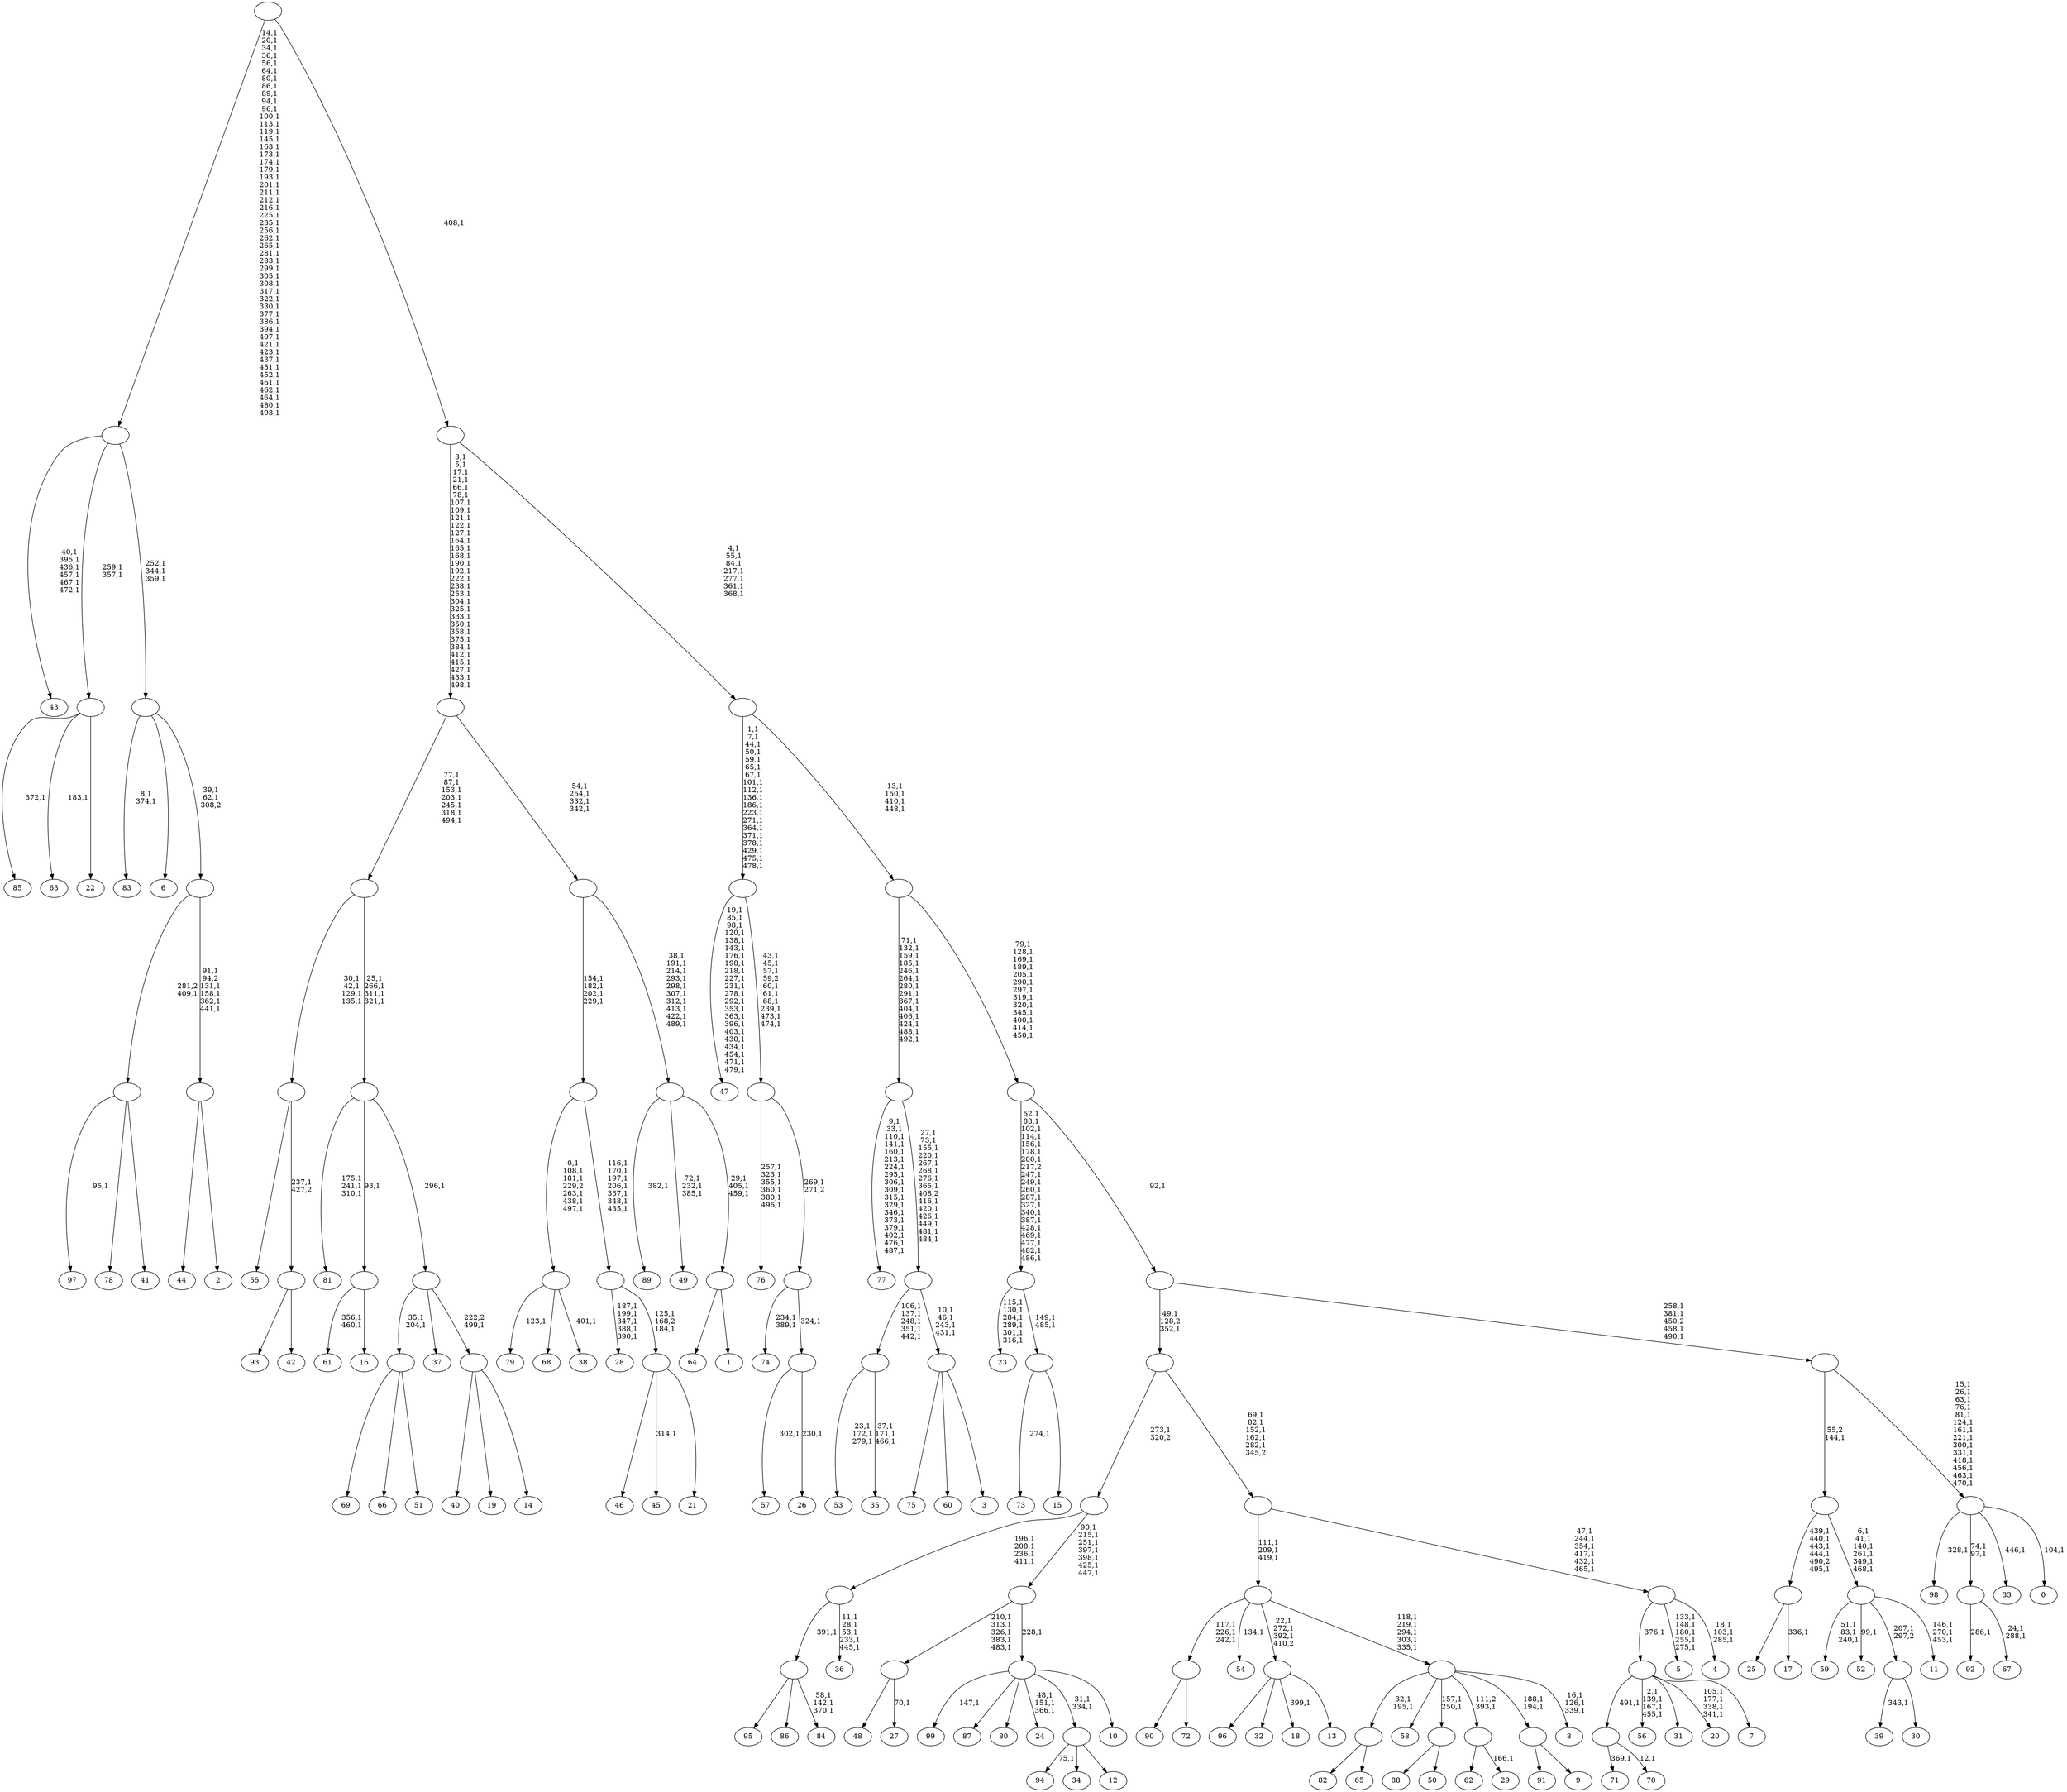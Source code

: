 digraph T {
	600 [label="99"]
	598 [label="98"]
	596 [label="97"]
	594 [label="96"]
	593 [label="95"]
	592 [label="94"]
	590 [label="93"]
	589 [label="92"]
	587 [label="91"]
	586 [label="90"]
	585 [label="89"]
	583 [label="88"]
	582 [label="87"]
	581 [label="86"]
	580 [label="85"]
	578 [label="84"]
	574 [label=""]
	573 [label="83"]
	570 [label="82"]
	569 [label="81"]
	565 [label="80"]
	564 [label="79"]
	562 [label="78"]
	561 [label="77"]
	542 [label="76"]
	535 [label="75"]
	534 [label="74"]
	531 [label="73"]
	529 [label="72"]
	528 [label=""]
	525 [label="71"]
	523 [label="70"]
	521 [label=""]
	520 [label="69"]
	519 [label="68"]
	518 [label="67"]
	515 [label=""]
	513 [label="66"]
	512 [label="65"]
	511 [label=""]
	509 [label="64"]
	508 [label="63"]
	506 [label="62"]
	505 [label="61"]
	502 [label="60"]
	501 [label="59"]
	497 [label="58"]
	496 [label="57"]
	494 [label="56"]
	489 [label="55"]
	488 [label="54"]
	486 [label="53"]
	482 [label="52"]
	480 [label="51"]
	479 [label=""]
	477 [label="50"]
	476 [label=""]
	474 [label="49"]
	470 [label="48"]
	469 [label="47"]
	446 [label="46"]
	445 [label="45"]
	443 [label="44"]
	442 [label="43"]
	435 [label="42"]
	434 [label=""]
	433 [label=""]
	429 [label="41"]
	428 [label=""]
	427 [label="40"]
	426 [label="39"]
	424 [label="38"]
	422 [label=""]
	416 [label="37"]
	415 [label="36"]
	409 [label=""]
	405 [label="35"]
	401 [label=""]
	396 [label="34"]
	395 [label="33"]
	393 [label="32"]
	392 [label="31"]
	391 [label="30"]
	390 [label=""]
	389 [label="29"]
	387 [label=""]
	386 [label="28"]
	380 [label="27"]
	378 [label=""]
	373 [label="26"]
	371 [label=""]
	370 [label=""]
	369 [label=""]
	360 [label=""]
	341 [label="25"]
	340 [label="24"]
	336 [label="23"]
	329 [label="22"]
	328 [label=""]
	326 [label="21"]
	325 [label=""]
	323 [label=""]
	316 [label=""]
	312 [label="20"]
	307 [label="19"]
	306 [label="18"]
	304 [label="17"]
	302 [label=""]
	297 [label="16"]
	296 [label=""]
	295 [label="15"]
	294 [label=""]
	292 [label=""]
	273 [label="14"]
	272 [label=""]
	271 [label=""]
	270 [label=""]
	266 [label=""]
	259 [label="13"]
	258 [label=""]
	255 [label="12"]
	254 [label=""]
	252 [label="11"]
	248 [label=""]
	242 [label=""]
	241 [label="10"]
	240 [label=""]
	239 [label=""]
	232 [label=""]
	231 [label="9"]
	230 [label=""]
	228 [label="8"]
	224 [label=""]
	219 [label=""]
	216 [label="7"]
	215 [label=""]
	214 [label="6"]
	213 [label="5"]
	207 [label="4"]
	203 [label=""]
	197 [label=""]
	192 [label=""]
	190 [label="3"]
	189 [label=""]
	185 [label=""]
	171 [label=""]
	157 [label="2"]
	156 [label=""]
	151 [label=""]
	149 [label=""]
	146 [label=""]
	95 [label="1"]
	94 [label=""]
	91 [label=""]
	81 [label=""]
	77 [label=""]
	46 [label="0"]
	44 [label=""]
	30 [label=""]
	26 [label=""]
	25 [label=""]
	12 [label=""]
	8 [label=""]
	1 [label=""]
	0 [label=""]
	574 -> 578 [label="58,1\n142,1\n370,1"]
	574 -> 593 [label=""]
	574 -> 581 [label=""]
	528 -> 586 [label=""]
	528 -> 529 [label=""]
	521 -> 523 [label="12,1"]
	521 -> 525 [label="369,1"]
	515 -> 518 [label="24,1\n288,1"]
	515 -> 589 [label="286,1"]
	511 -> 570 [label=""]
	511 -> 512 [label=""]
	479 -> 520 [label=""]
	479 -> 513 [label=""]
	479 -> 480 [label=""]
	476 -> 583 [label=""]
	476 -> 477 [label=""]
	434 -> 590 [label=""]
	434 -> 435 [label=""]
	433 -> 489 [label=""]
	433 -> 434 [label="237,1\n427,2"]
	428 -> 596 [label="95,1"]
	428 -> 562 [label=""]
	428 -> 429 [label=""]
	422 -> 424 [label="401,1"]
	422 -> 564 [label="123,1"]
	422 -> 519 [label=""]
	409 -> 415 [label="11,1\n28,1\n53,1\n233,1\n445,1"]
	409 -> 574 [label="391,1"]
	401 -> 405 [label="37,1\n171,1\n466,1"]
	401 -> 486 [label="23,1\n172,1\n279,1"]
	390 -> 426 [label="343,1"]
	390 -> 391 [label=""]
	387 -> 389 [label="166,1"]
	387 -> 506 [label=""]
	378 -> 380 [label="70,1"]
	378 -> 470 [label=""]
	371 -> 373 [label="230,1"]
	371 -> 496 [label="302,1"]
	370 -> 534 [label="234,1\n389,1"]
	370 -> 371 [label="324,1"]
	369 -> 542 [label="257,1\n323,1\n355,1\n360,1\n380,1\n496,1"]
	369 -> 370 [label="269,1\n271,2"]
	360 -> 369 [label="43,1\n45,1\n57,1\n59,2\n60,1\n61,1\n68,1\n239,1\n473,1\n474,1"]
	360 -> 469 [label="19,1\n85,1\n98,1\n120,1\n138,1\n143,1\n176,1\n198,1\n218,1\n227,1\n231,1\n278,1\n292,1\n353,1\n363,1\n396,1\n403,1\n430,1\n434,1\n454,1\n471,1\n479,1"]
	328 -> 508 [label="183,1"]
	328 -> 580 [label="372,1"]
	328 -> 329 [label=""]
	325 -> 445 [label="314,1"]
	325 -> 446 [label=""]
	325 -> 326 [label=""]
	323 -> 325 [label="125,1\n168,2\n184,1"]
	323 -> 386 [label="187,1\n199,1\n347,1\n388,1\n390,1"]
	316 -> 323 [label="116,1\n170,1\n197,1\n206,1\n337,1\n348,1\n435,1"]
	316 -> 422 [label="0,1\n108,1\n181,1\n229,2\n263,1\n438,1\n497,1"]
	302 -> 304 [label="336,1"]
	302 -> 341 [label=""]
	296 -> 505 [label="356,1\n460,1"]
	296 -> 297 [label=""]
	294 -> 531 [label="274,1"]
	294 -> 295 [label=""]
	292 -> 294 [label="149,1\n485,1"]
	292 -> 336 [label="115,1\n130,1\n284,1\n289,1\n301,1\n316,1"]
	272 -> 427 [label=""]
	272 -> 307 [label=""]
	272 -> 273 [label=""]
	271 -> 479 [label="35,1\n204,1"]
	271 -> 416 [label=""]
	271 -> 272 [label="222,2\n499,1"]
	270 -> 569 [label="175,1\n241,1\n310,1"]
	270 -> 296 [label="93,1"]
	270 -> 271 [label="296,1"]
	266 -> 270 [label="25,1\n266,1\n311,1\n321,1"]
	266 -> 433 [label="30,1\n42,1\n129,1\n135,1"]
	258 -> 306 [label="399,1"]
	258 -> 594 [label=""]
	258 -> 393 [label=""]
	258 -> 259 [label=""]
	254 -> 592 [label="75,1"]
	254 -> 396 [label=""]
	254 -> 255 [label=""]
	248 -> 252 [label="146,1\n270,1\n453,1"]
	248 -> 482 [label="99,1"]
	248 -> 501 [label="51,1\n83,1\n240,1"]
	248 -> 390 [label="207,1\n297,2"]
	242 -> 248 [label="6,1\n41,1\n140,1\n261,1\n349,1\n468,1"]
	242 -> 302 [label="439,1\n440,1\n443,1\n444,1\n490,2\n495,1"]
	240 -> 254 [label="31,1\n334,1"]
	240 -> 340 [label="48,1\n151,1\n366,1"]
	240 -> 600 [label="147,1"]
	240 -> 582 [label=""]
	240 -> 565 [label=""]
	240 -> 241 [label=""]
	239 -> 378 [label="210,1\n313,1\n326,1\n383,1\n483,1"]
	239 -> 240 [label="228,1"]
	232 -> 239 [label="90,1\n215,1\n251,1\n397,1\n398,1\n425,1\n447,1"]
	232 -> 409 [label="196,1\n208,1\n236,1\n411,1"]
	230 -> 587 [label=""]
	230 -> 231 [label=""]
	224 -> 228 [label="16,1\n126,1\n339,1"]
	224 -> 230 [label="188,1\n194,1"]
	224 -> 476 [label="157,1\n250,1"]
	224 -> 511 [label="32,1\n195,1"]
	224 -> 497 [label=""]
	224 -> 387 [label="111,2\n393,1"]
	219 -> 224 [label="118,1\n219,1\n294,1\n303,1\n335,1"]
	219 -> 258 [label="22,1\n272,1\n392,1\n410,2"]
	219 -> 488 [label="134,1"]
	219 -> 528 [label="117,1\n226,1\n242,1"]
	215 -> 312 [label="105,1\n177,1\n338,1\n341,1"]
	215 -> 494 [label="2,1\n139,1\n167,1\n455,1"]
	215 -> 521 [label="491,1"]
	215 -> 392 [label=""]
	215 -> 216 [label=""]
	203 -> 207 [label="18,1\n103,1\n285,1"]
	203 -> 213 [label="133,1\n148,1\n180,1\n255,1\n275,1"]
	203 -> 215 [label="376,1"]
	197 -> 203 [label="47,1\n244,1\n354,1\n417,1\n432,1\n465,1"]
	197 -> 219 [label="111,1\n209,1\n419,1"]
	192 -> 197 [label="69,1\n82,1\n152,1\n162,1\n282,1\n345,2"]
	192 -> 232 [label="273,1\n320,2"]
	189 -> 535 [label=""]
	189 -> 502 [label=""]
	189 -> 190 [label=""]
	185 -> 189 [label="10,1\n46,1\n243,1\n431,1"]
	185 -> 401 [label="106,1\n137,1\n248,1\n351,1\n442,1"]
	171 -> 185 [label="27,1\n73,1\n155,1\n220,1\n267,1\n268,1\n276,1\n365,1\n408,2\n416,1\n420,1\n426,1\n449,1\n481,1\n484,1"]
	171 -> 561 [label="9,1\n33,1\n110,1\n141,1\n160,1\n213,1\n224,1\n295,1\n306,1\n309,1\n315,1\n329,1\n346,1\n373,1\n379,1\n402,1\n476,1\n487,1"]
	156 -> 443 [label=""]
	156 -> 157 [label=""]
	151 -> 156 [label="91,1\n94,2\n131,1\n158,1\n362,1\n441,1"]
	151 -> 428 [label="281,2\n409,1"]
	149 -> 151 [label="39,1\n62,1\n308,2"]
	149 -> 573 [label="8,1\n374,1"]
	149 -> 214 [label=""]
	146 -> 149 [label="252,1\n344,1\n359,1"]
	146 -> 328 [label="259,1\n357,1"]
	146 -> 442 [label="40,1\n395,1\n436,1\n457,1\n467,1\n472,1"]
	94 -> 509 [label=""]
	94 -> 95 [label=""]
	91 -> 94 [label="29,1\n405,1\n459,1"]
	91 -> 474 [label="72,1\n232,1\n385,1"]
	91 -> 585 [label="382,1"]
	81 -> 91 [label="38,1\n191,1\n214,1\n293,1\n298,1\n307,1\n312,1\n413,1\n422,1\n489,1"]
	81 -> 316 [label="154,1\n182,1\n202,1\n229,1"]
	77 -> 81 [label="54,1\n254,1\n332,1\n342,1"]
	77 -> 266 [label="77,1\n87,1\n153,1\n203,1\n245,1\n318,1\n494,1"]
	44 -> 46 [label="104,1"]
	44 -> 395 [label="446,1"]
	44 -> 515 [label="74,1\n97,1"]
	44 -> 598 [label="328,1"]
	30 -> 44 [label="15,1\n26,1\n63,1\n76,1\n81,1\n124,1\n161,1\n221,1\n300,1\n331,1\n418,1\n456,1\n463,1\n470,1"]
	30 -> 242 [label="55,2\n144,1"]
	26 -> 30 [label="258,1\n381,1\n450,2\n458,1\n490,1"]
	26 -> 192 [label="49,1\n128,2\n352,1"]
	25 -> 292 [label="52,1\n88,1\n102,1\n114,1\n156,1\n178,1\n200,1\n217,2\n247,1\n249,1\n260,1\n287,1\n327,1\n340,1\n387,1\n428,1\n469,1\n477,1\n482,1\n486,1"]
	25 -> 26 [label="92,1"]
	12 -> 25 [label="79,1\n128,1\n169,1\n189,1\n205,1\n290,1\n297,1\n319,1\n320,1\n345,1\n400,1\n414,1\n450,1"]
	12 -> 171 [label="71,1\n132,1\n159,1\n185,1\n246,1\n264,1\n280,1\n291,1\n367,1\n404,1\n406,1\n424,1\n488,1\n492,1"]
	8 -> 12 [label="13,1\n150,1\n410,1\n448,1"]
	8 -> 360 [label="1,1\n7,1\n44,1\n50,1\n59,1\n65,1\n67,1\n101,1\n112,1\n136,1\n186,1\n223,1\n271,1\n364,1\n371,1\n378,1\n429,1\n475,1\n478,1"]
	1 -> 8 [label="4,1\n55,1\n84,1\n217,1\n277,1\n361,1\n368,1"]
	1 -> 77 [label="3,1\n5,1\n17,1\n21,1\n66,1\n78,1\n107,1\n109,1\n121,1\n122,1\n127,1\n164,1\n165,1\n168,1\n190,1\n192,1\n222,1\n238,1\n253,1\n304,1\n325,1\n333,1\n350,1\n358,1\n375,1\n384,1\n412,1\n415,1\n427,1\n433,1\n498,1"]
	0 -> 146 [label="14,1\n20,1\n34,1\n36,1\n56,1\n64,1\n80,1\n86,1\n89,1\n94,1\n96,1\n100,1\n113,1\n119,1\n145,1\n163,1\n173,1\n174,1\n179,1\n193,1\n201,1\n211,1\n212,1\n216,1\n225,1\n235,1\n256,1\n262,1\n265,1\n281,1\n283,1\n299,1\n305,1\n308,1\n317,1\n322,1\n330,1\n377,1\n386,1\n394,1\n407,1\n421,1\n423,1\n437,1\n451,1\n452,1\n461,1\n462,1\n464,1\n480,1\n493,1"]
	0 -> 1 [label="408,1"]
}
